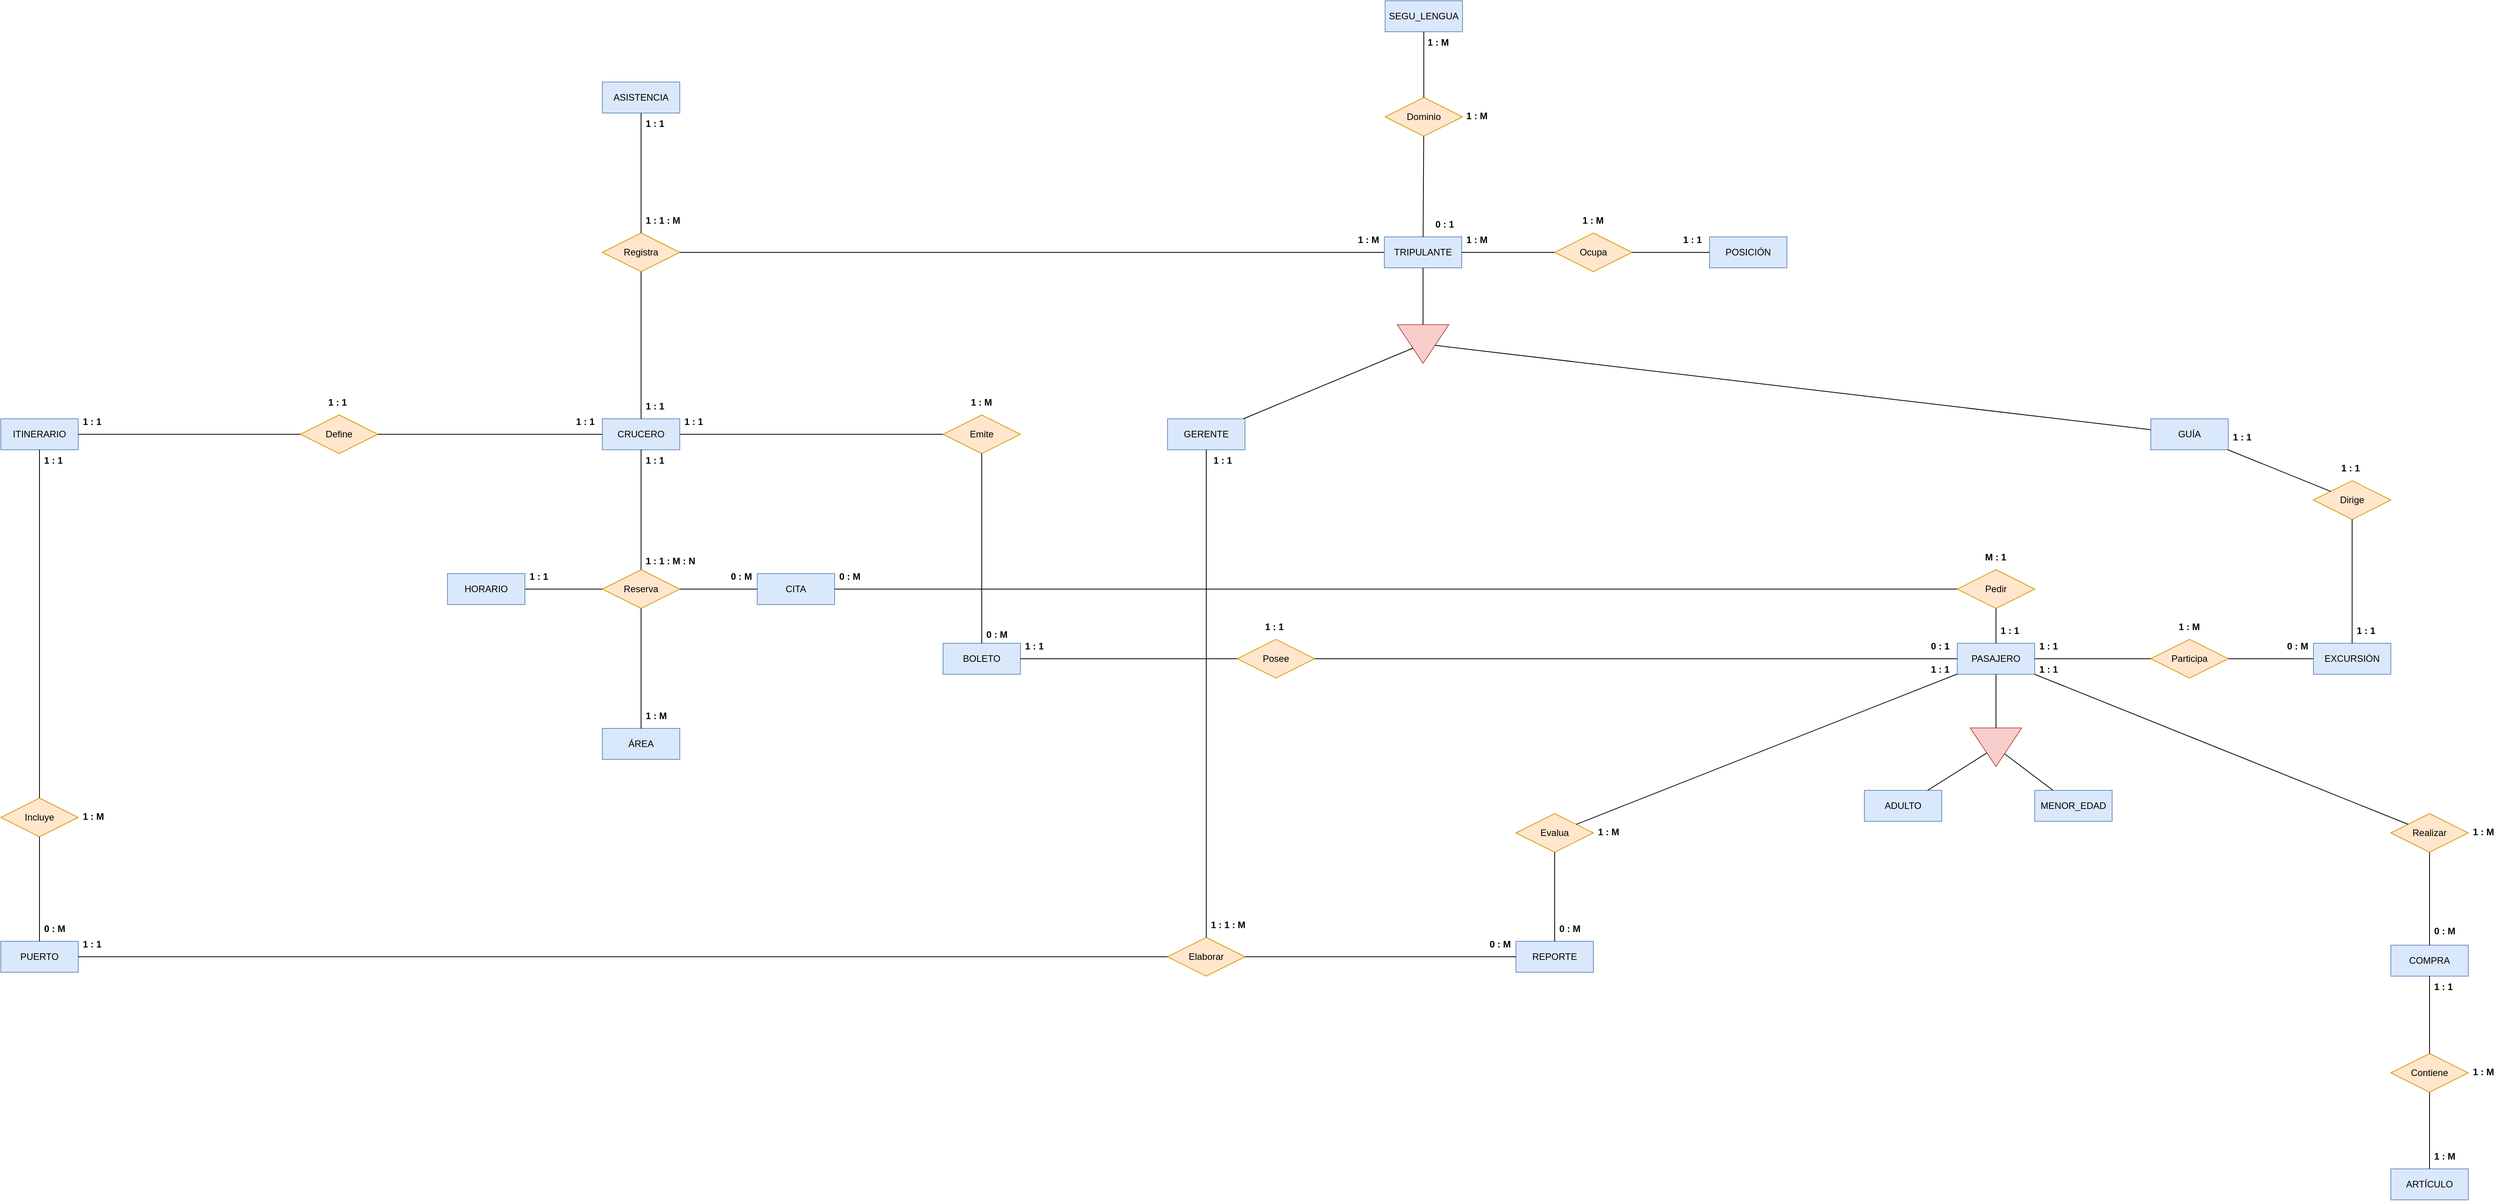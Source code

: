 <mxfile version="24.2.8" type="github">
  <diagram name="Página-1" id="Mf1vdCVvzEqVVEpjBD80">
    <mxGraphModel dx="1719" dy="1734" grid="1" gridSize="10" guides="1" tooltips="1" connect="1" arrows="1" fold="1" page="1" pageScale="1" pageWidth="827" pageHeight="1169" background="none" math="0" shadow="0">
      <root>
        <mxCell id="0" />
        <mxCell id="1" parent="0" />
        <mxCell id="Goxi84qDYm24SVxgxPYc-1" value="CRUCERO" style="whiteSpace=wrap;html=1;align=center;fillColor=#dae8fc;strokeColor=#6c8ebf;" vertex="1" parent="1">
          <mxGeometry x="-50" y="160" width="100" height="40" as="geometry" />
        </mxCell>
        <mxCell id="Goxi84qDYm24SVxgxPYc-2" value="Registra" style="shape=rhombus;perimeter=rhombusPerimeter;whiteSpace=wrap;html=1;align=center;fillColor=#ffe6cc;strokeColor=#d79b00;" vertex="1" parent="1">
          <mxGeometry x="-50" y="-80" width="100" height="50" as="geometry" />
        </mxCell>
        <mxCell id="Goxi84qDYm24SVxgxPYc-3" value="TRIPULANTE" style="whiteSpace=wrap;html=1;align=center;fillColor=#dae8fc;strokeColor=#6c8ebf;" vertex="1" parent="1">
          <mxGeometry x="960" y="-75" width="100" height="40" as="geometry" />
        </mxCell>
        <mxCell id="Goxi84qDYm24SVxgxPYc-4" value="" style="endArrow=none;html=1;rounded=0;" edge="1" parent="1" source="Goxi84qDYm24SVxgxPYc-1" target="Goxi84qDYm24SVxgxPYc-2">
          <mxGeometry relative="1" as="geometry">
            <mxPoint x="330" y="260" as="sourcePoint" />
            <mxPoint x="490" y="260" as="targetPoint" />
          </mxGeometry>
        </mxCell>
        <mxCell id="Goxi84qDYm24SVxgxPYc-5" value="" style="endArrow=none;html=1;rounded=0;" edge="1" parent="1" source="Goxi84qDYm24SVxgxPYc-2" target="Goxi84qDYm24SVxgxPYc-3">
          <mxGeometry relative="1" as="geometry">
            <mxPoint x="-30" y="65" as="sourcePoint" />
            <mxPoint x="130" y="65" as="targetPoint" />
          </mxGeometry>
        </mxCell>
        <mxCell id="Goxi84qDYm24SVxgxPYc-6" value="1 : 1 : M" style="text;strokeColor=none;fillColor=none;spacingLeft=4;spacingRight=4;overflow=hidden;rotatable=0;points=[[0,0.5],[1,0.5]];portConstraint=eastwest;fontSize=12;whiteSpace=wrap;html=1;fontStyle=1" vertex="1" parent="1">
          <mxGeometry y="-110" width="60" height="30" as="geometry" />
        </mxCell>
        <mxCell id="Goxi84qDYm24SVxgxPYc-7" value="ASISTENCIA" style="whiteSpace=wrap;html=1;align=center;fillColor=#dae8fc;strokeColor=#6c8ebf;" vertex="1" parent="1">
          <mxGeometry x="-50" y="-275" width="100" height="40" as="geometry" />
        </mxCell>
        <mxCell id="Goxi84qDYm24SVxgxPYc-8" value="1 : 1" style="text;strokeColor=none;fillColor=none;spacingLeft=4;spacingRight=4;overflow=hidden;rotatable=0;points=[[0,0.5],[1,0.5]];portConstraint=eastwest;fontSize=12;whiteSpace=wrap;html=1;fontStyle=1" vertex="1" parent="1">
          <mxGeometry y="130" width="40" height="30" as="geometry" />
        </mxCell>
        <mxCell id="Goxi84qDYm24SVxgxPYc-10" value="" style="endArrow=none;html=1;rounded=0;" edge="1" parent="1" source="Goxi84qDYm24SVxgxPYc-2" target="Goxi84qDYm24SVxgxPYc-7">
          <mxGeometry relative="1" as="geometry">
            <mxPoint x="-100" y="55" as="sourcePoint" />
            <mxPoint x="60" y="55" as="targetPoint" />
          </mxGeometry>
        </mxCell>
        <mxCell id="Goxi84qDYm24SVxgxPYc-12" value="1 : M" style="text;strokeColor=none;fillColor=none;spacingLeft=4;spacingRight=4;overflow=hidden;rotatable=0;points=[[0,0.5],[1,0.5]];portConstraint=eastwest;fontSize=12;whiteSpace=wrap;html=1;fontStyle=1" vertex="1" parent="1">
          <mxGeometry x="920" y="-85" width="40" height="30" as="geometry" />
        </mxCell>
        <mxCell id="Goxi84qDYm24SVxgxPYc-13" value="1 : 1" style="text;strokeColor=none;fillColor=none;spacingLeft=4;spacingRight=4;overflow=hidden;rotatable=0;points=[[0,0.5],[1,0.5]];portConstraint=eastwest;fontSize=12;whiteSpace=wrap;html=1;fontStyle=1" vertex="1" parent="1">
          <mxGeometry y="-235" width="40" height="30" as="geometry" />
        </mxCell>
        <mxCell id="Goxi84qDYm24SVxgxPYc-15" value="Dominio" style="shape=rhombus;perimeter=rhombusPerimeter;whiteSpace=wrap;html=1;align=center;fillColor=#ffe6cc;strokeColor=#d79b00;" vertex="1" parent="1">
          <mxGeometry x="961" y="-255" width="100" height="50" as="geometry" />
        </mxCell>
        <mxCell id="Goxi84qDYm24SVxgxPYc-16" value="SEGU_LENGUA" style="whiteSpace=wrap;html=1;align=center;fillColor=#dae8fc;strokeColor=#6c8ebf;" vertex="1" parent="1">
          <mxGeometry x="961" y="-380" width="100" height="40" as="geometry" />
        </mxCell>
        <mxCell id="Goxi84qDYm24SVxgxPYc-17" value="" style="endArrow=none;html=1;rounded=0;" edge="1" parent="1" source="Goxi84qDYm24SVxgxPYc-3" target="Goxi84qDYm24SVxgxPYc-15">
          <mxGeometry relative="1" as="geometry">
            <mxPoint x="610" y="-305" as="sourcePoint" />
            <mxPoint x="830" y="-225" as="targetPoint" />
          </mxGeometry>
        </mxCell>
        <mxCell id="Goxi84qDYm24SVxgxPYc-18" value="" style="endArrow=none;html=1;rounded=0;" edge="1" parent="1" source="Goxi84qDYm24SVxgxPYc-15" target="Goxi84qDYm24SVxgxPYc-16">
          <mxGeometry relative="1" as="geometry">
            <mxPoint x="971" y="-220" as="sourcePoint" />
            <mxPoint x="1131" y="-220" as="targetPoint" />
          </mxGeometry>
        </mxCell>
        <mxCell id="Goxi84qDYm24SVxgxPYc-19" value="1 : M" style="text;strokeColor=none;fillColor=none;spacingLeft=4;spacingRight=4;overflow=hidden;rotatable=0;points=[[0,0.5],[1,0.5]];portConstraint=eastwest;fontSize=12;whiteSpace=wrap;html=1;fontStyle=1" vertex="1" parent="1">
          <mxGeometry x="1060" y="-245" width="40" height="30" as="geometry" />
        </mxCell>
        <mxCell id="Goxi84qDYm24SVxgxPYc-20" value="0 : 1" style="text;strokeColor=none;fillColor=none;spacingLeft=4;spacingRight=4;overflow=hidden;rotatable=0;points=[[0,0.5],[1,0.5]];portConstraint=eastwest;fontSize=12;whiteSpace=wrap;html=1;fontStyle=1" vertex="1" parent="1">
          <mxGeometry x="1020" y="-105" width="40" height="30" as="geometry" />
        </mxCell>
        <mxCell id="Goxi84qDYm24SVxgxPYc-21" value="1 : M" style="text;strokeColor=none;fillColor=none;spacingLeft=4;spacingRight=4;overflow=hidden;rotatable=0;points=[[0,0.5],[1,0.5]];portConstraint=eastwest;fontSize=12;whiteSpace=wrap;html=1;fontStyle=1" vertex="1" parent="1">
          <mxGeometry x="1010" y="-340" width="40" height="30" as="geometry" />
        </mxCell>
        <mxCell id="Goxi84qDYm24SVxgxPYc-22" value="Ocupa" style="shape=rhombus;perimeter=rhombusPerimeter;whiteSpace=wrap;html=1;align=center;fillColor=#ffe6cc;strokeColor=#d79b00;" vertex="1" parent="1">
          <mxGeometry x="1180" y="-80" width="100" height="50" as="geometry" />
        </mxCell>
        <mxCell id="Goxi84qDYm24SVxgxPYc-23" value="POSICIÓN" style="whiteSpace=wrap;html=1;align=center;fillColor=#dae8fc;strokeColor=#6c8ebf;" vertex="1" parent="1">
          <mxGeometry x="1380" y="-75" width="100" height="40" as="geometry" />
        </mxCell>
        <mxCell id="Goxi84qDYm24SVxgxPYc-24" value="" style="endArrow=none;html=1;rounded=0;" edge="1" parent="1" source="Goxi84qDYm24SVxgxPYc-23" target="Goxi84qDYm24SVxgxPYc-22">
          <mxGeometry relative="1" as="geometry">
            <mxPoint x="1030" y="-295" as="sourcePoint" />
            <mxPoint x="1190" y="-295" as="targetPoint" />
          </mxGeometry>
        </mxCell>
        <mxCell id="Goxi84qDYm24SVxgxPYc-25" value="" style="endArrow=none;html=1;rounded=0;" edge="1" parent="1" source="Goxi84qDYm24SVxgxPYc-22" target="Goxi84qDYm24SVxgxPYc-3">
          <mxGeometry relative="1" as="geometry">
            <mxPoint x="1090" y="-125" as="sourcePoint" />
            <mxPoint x="1250" y="-125" as="targetPoint" />
          </mxGeometry>
        </mxCell>
        <mxCell id="Goxi84qDYm24SVxgxPYc-26" value="1 : M" style="text;strokeColor=none;fillColor=none;spacingLeft=4;spacingRight=4;overflow=hidden;rotatable=0;points=[[0,0.5],[1,0.5]];portConstraint=eastwest;fontSize=12;whiteSpace=wrap;html=1;fontStyle=1" vertex="1" parent="1">
          <mxGeometry x="1210" y="-110" width="40" height="30" as="geometry" />
        </mxCell>
        <mxCell id="Goxi84qDYm24SVxgxPYc-27" value="1 : M" style="text;strokeColor=none;fillColor=none;spacingLeft=4;spacingRight=4;overflow=hidden;rotatable=0;points=[[0,0.5],[1,0.5]];portConstraint=eastwest;fontSize=12;whiteSpace=wrap;html=1;fontStyle=1" vertex="1" parent="1">
          <mxGeometry x="1060" y="-85" width="40" height="30" as="geometry" />
        </mxCell>
        <mxCell id="Goxi84qDYm24SVxgxPYc-28" value="1 : 1" style="text;strokeColor=none;fillColor=none;spacingLeft=4;spacingRight=4;overflow=hidden;rotatable=0;points=[[0,0.5],[1,0.5]];portConstraint=eastwest;fontSize=12;whiteSpace=wrap;html=1;fontStyle=1" vertex="1" parent="1">
          <mxGeometry x="1340" y="-85" width="40" height="30" as="geometry" />
        </mxCell>
        <mxCell id="Goxi84qDYm24SVxgxPYc-30" value="Reserva" style="shape=rhombus;perimeter=rhombusPerimeter;whiteSpace=wrap;html=1;align=center;fillColor=#ffe6cc;strokeColor=#d79b00;" vertex="1" parent="1">
          <mxGeometry x="-50" y="355" width="100" height="50" as="geometry" />
        </mxCell>
        <mxCell id="Goxi84qDYm24SVxgxPYc-31" value="ÁREA" style="whiteSpace=wrap;html=1;align=center;fillColor=#dae8fc;strokeColor=#6c8ebf;" vertex="1" parent="1">
          <mxGeometry x="-50" y="560" width="100" height="40" as="geometry" />
        </mxCell>
        <mxCell id="Goxi84qDYm24SVxgxPYc-32" value="HORARIO" style="whiteSpace=wrap;html=1;align=center;fillColor=#dae8fc;strokeColor=#6c8ebf;" vertex="1" parent="1">
          <mxGeometry x="-250" y="360" width="100" height="40" as="geometry" />
        </mxCell>
        <mxCell id="Goxi84qDYm24SVxgxPYc-33" value="" style="endArrow=none;html=1;rounded=0;" edge="1" parent="1" source="Goxi84qDYm24SVxgxPYc-31" target="Goxi84qDYm24SVxgxPYc-30">
          <mxGeometry relative="1" as="geometry">
            <mxPoint x="-270" y="270" as="sourcePoint" />
            <mxPoint x="-110" y="270" as="targetPoint" />
          </mxGeometry>
        </mxCell>
        <mxCell id="Goxi84qDYm24SVxgxPYc-34" value="" style="endArrow=none;html=1;rounded=0;" edge="1" parent="1" source="Goxi84qDYm24SVxgxPYc-30" target="Goxi84qDYm24SVxgxPYc-1">
          <mxGeometry relative="1" as="geometry">
            <mxPoint x="-190" y="240" as="sourcePoint" />
            <mxPoint x="-30" y="240" as="targetPoint" />
          </mxGeometry>
        </mxCell>
        <mxCell id="Goxi84qDYm24SVxgxPYc-35" value="1 : 1" style="text;strokeColor=none;fillColor=none;spacingLeft=4;spacingRight=4;overflow=hidden;rotatable=0;points=[[0,0.5],[1,0.5]];portConstraint=eastwest;fontSize=12;whiteSpace=wrap;html=1;fontStyle=1" vertex="1" parent="1">
          <mxGeometry y="200" width="40" height="30" as="geometry" />
        </mxCell>
        <mxCell id="Goxi84qDYm24SVxgxPYc-36" value="1 : M" style="text;strokeColor=none;fillColor=none;spacingLeft=4;spacingRight=4;overflow=hidden;rotatable=0;points=[[0,0.5],[1,0.5]];portConstraint=eastwest;fontSize=12;whiteSpace=wrap;html=1;fontStyle=1" vertex="1" parent="1">
          <mxGeometry y="530" width="40" height="30" as="geometry" />
        </mxCell>
        <mxCell id="Goxi84qDYm24SVxgxPYc-37" value="CITA" style="whiteSpace=wrap;html=1;align=center;fillColor=#dae8fc;strokeColor=#6c8ebf;" vertex="1" parent="1">
          <mxGeometry x="150" y="360" width="100" height="40" as="geometry" />
        </mxCell>
        <mxCell id="Goxi84qDYm24SVxgxPYc-38" value="" style="endArrow=none;html=1;rounded=0;" edge="1" parent="1" source="Goxi84qDYm24SVxgxPYc-30" target="Goxi84qDYm24SVxgxPYc-37">
          <mxGeometry relative="1" as="geometry">
            <mxPoint x="280" y="455" as="sourcePoint" />
            <mxPoint x="440" y="455" as="targetPoint" />
          </mxGeometry>
        </mxCell>
        <mxCell id="Goxi84qDYm24SVxgxPYc-39" value="0 : M" style="text;strokeColor=none;fillColor=none;spacingLeft=4;spacingRight=4;overflow=hidden;rotatable=0;points=[[0,0.5],[1,0.5]];portConstraint=eastwest;fontSize=12;whiteSpace=wrap;html=1;fontStyle=1" vertex="1" parent="1">
          <mxGeometry x="110" y="350" width="40" height="30" as="geometry" />
        </mxCell>
        <mxCell id="Goxi84qDYm24SVxgxPYc-40" value="" style="endArrow=none;html=1;rounded=0;" edge="1" parent="1" source="Goxi84qDYm24SVxgxPYc-30" target="Goxi84qDYm24SVxgxPYc-32">
          <mxGeometry relative="1" as="geometry">
            <mxPoint x="70" y="445" as="sourcePoint" />
            <mxPoint x="230" y="445" as="targetPoint" />
          </mxGeometry>
        </mxCell>
        <mxCell id="Goxi84qDYm24SVxgxPYc-41" value="1 : 1" style="text;strokeColor=none;fillColor=none;spacingLeft=4;spacingRight=4;overflow=hidden;rotatable=0;points=[[0,0.5],[1,0.5]];portConstraint=eastwest;fontSize=12;whiteSpace=wrap;html=1;fontStyle=1" vertex="1" parent="1">
          <mxGeometry x="-150" y="350" width="40" height="30" as="geometry" />
        </mxCell>
        <mxCell id="Goxi84qDYm24SVxgxPYc-42" value="1 : 1 : M : N" style="text;strokeColor=none;fillColor=none;spacingLeft=4;spacingRight=4;overflow=hidden;rotatable=0;points=[[0,0.5],[1,0.5]];portConstraint=eastwest;fontSize=12;whiteSpace=wrap;html=1;fontStyle=1" vertex="1" parent="1">
          <mxGeometry y="330" width="80" height="30" as="geometry" />
        </mxCell>
        <mxCell id="Goxi84qDYm24SVxgxPYc-43" value="Define" style="shape=rhombus;perimeter=rhombusPerimeter;whiteSpace=wrap;html=1;align=center;fillColor=#ffe6cc;strokeColor=#d79b00;" vertex="1" parent="1">
          <mxGeometry x="-440" y="155" width="100" height="50" as="geometry" />
        </mxCell>
        <mxCell id="Goxi84qDYm24SVxgxPYc-44" value="ITINERARIO" style="whiteSpace=wrap;html=1;align=center;fillColor=#dae8fc;strokeColor=#6c8ebf;" vertex="1" parent="1">
          <mxGeometry x="-827" y="160" width="100" height="40" as="geometry" />
        </mxCell>
        <mxCell id="Goxi84qDYm24SVxgxPYc-45" value="" style="endArrow=none;html=1;rounded=0;" edge="1" parent="1" source="Goxi84qDYm24SVxgxPYc-44" target="Goxi84qDYm24SVxgxPYc-43">
          <mxGeometry relative="1" as="geometry">
            <mxPoint x="-230" y="270" as="sourcePoint" />
            <mxPoint x="-70" y="270" as="targetPoint" />
          </mxGeometry>
        </mxCell>
        <mxCell id="Goxi84qDYm24SVxgxPYc-46" value="" style="endArrow=none;html=1;rounded=0;" edge="1" parent="1" source="Goxi84qDYm24SVxgxPYc-43" target="Goxi84qDYm24SVxgxPYc-1">
          <mxGeometry relative="1" as="geometry">
            <mxPoint x="-20" y="260" as="sourcePoint" />
            <mxPoint x="140" y="260" as="targetPoint" />
          </mxGeometry>
        </mxCell>
        <mxCell id="Goxi84qDYm24SVxgxPYc-50" value="Incluye" style="shape=rhombus;perimeter=rhombusPerimeter;whiteSpace=wrap;html=1;align=center;fillColor=#ffe6cc;strokeColor=#d79b00;" vertex="1" parent="1">
          <mxGeometry x="-827" y="650" width="100" height="50" as="geometry" />
        </mxCell>
        <mxCell id="Goxi84qDYm24SVxgxPYc-51" value="PUERTO" style="whiteSpace=wrap;html=1;align=center;fillColor=#dae8fc;strokeColor=#6c8ebf;" vertex="1" parent="1">
          <mxGeometry x="-827" y="835" width="100" height="40" as="geometry" />
        </mxCell>
        <mxCell id="Goxi84qDYm24SVxgxPYc-52" value="" style="endArrow=none;html=1;rounded=0;" edge="1" parent="1" source="Goxi84qDYm24SVxgxPYc-51" target="Goxi84qDYm24SVxgxPYc-50">
          <mxGeometry relative="1" as="geometry">
            <mxPoint x="-1147" y="605" as="sourcePoint" />
            <mxPoint x="-987" y="605" as="targetPoint" />
          </mxGeometry>
        </mxCell>
        <mxCell id="Goxi84qDYm24SVxgxPYc-53" value="" style="endArrow=none;html=1;rounded=0;" edge="1" parent="1" source="Goxi84qDYm24SVxgxPYc-50" target="Goxi84qDYm24SVxgxPYc-44">
          <mxGeometry relative="1" as="geometry">
            <mxPoint x="-977" y="280" as="sourcePoint" />
            <mxPoint x="-817" y="280" as="targetPoint" />
          </mxGeometry>
        </mxCell>
        <mxCell id="Goxi84qDYm24SVxgxPYc-54" value="1 : M" style="text;strokeColor=none;fillColor=none;spacingLeft=4;spacingRight=4;overflow=hidden;rotatable=0;points=[[0,0.5],[1,0.5]];portConstraint=eastwest;fontSize=12;whiteSpace=wrap;html=1;fontStyle=1" vertex="1" parent="1">
          <mxGeometry x="-727" y="660" width="40" height="30" as="geometry" />
        </mxCell>
        <mxCell id="Goxi84qDYm24SVxgxPYc-55" value="1 : 1" style="text;strokeColor=none;fillColor=none;spacingLeft=4;spacingRight=4;overflow=hidden;rotatable=0;points=[[0,0.5],[1,0.5]];portConstraint=eastwest;fontSize=12;whiteSpace=wrap;html=1;fontStyle=1" vertex="1" parent="1">
          <mxGeometry x="-777" y="200" width="40" height="30" as="geometry" />
        </mxCell>
        <mxCell id="Goxi84qDYm24SVxgxPYc-56" value="0 : M" style="text;strokeColor=none;fillColor=none;spacingLeft=4;spacingRight=4;overflow=hidden;rotatable=0;points=[[0,0.5],[1,0.5]];portConstraint=eastwest;fontSize=12;whiteSpace=wrap;html=1;fontStyle=1" vertex="1" parent="1">
          <mxGeometry x="-777" y="805" width="40" height="30" as="geometry" />
        </mxCell>
        <mxCell id="Goxi84qDYm24SVxgxPYc-57" value="1 : 1" style="text;strokeColor=none;fillColor=none;spacingLeft=4;spacingRight=4;overflow=hidden;rotatable=0;points=[[0,0.5],[1,0.5]];portConstraint=eastwest;fontSize=12;whiteSpace=wrap;html=1;fontStyle=1" vertex="1" parent="1">
          <mxGeometry x="-410" y="125" width="40" height="30" as="geometry" />
        </mxCell>
        <mxCell id="Goxi84qDYm24SVxgxPYc-58" value="1 : 1" style="text;strokeColor=none;fillColor=none;spacingLeft=4;spacingRight=4;overflow=hidden;rotatable=0;points=[[0,0.5],[1,0.5]];portConstraint=eastwest;fontSize=12;whiteSpace=wrap;html=1;fontStyle=1" vertex="1" parent="1">
          <mxGeometry x="-90" y="150" width="40" height="30" as="geometry" />
        </mxCell>
        <mxCell id="Goxi84qDYm24SVxgxPYc-59" value="1 : 1" style="text;strokeColor=none;fillColor=none;spacingLeft=4;spacingRight=4;overflow=hidden;rotatable=0;points=[[0,0.5],[1,0.5]];portConstraint=eastwest;fontSize=12;whiteSpace=wrap;html=1;fontStyle=1" vertex="1" parent="1">
          <mxGeometry x="-727" y="150" width="40" height="30" as="geometry" />
        </mxCell>
        <mxCell id="Goxi84qDYm24SVxgxPYc-61" value="REPORTE" style="whiteSpace=wrap;html=1;align=center;fillColor=#dae8fc;strokeColor=#6c8ebf;" vertex="1" parent="1">
          <mxGeometry x="1130" y="835" width="100" height="40" as="geometry" />
        </mxCell>
        <mxCell id="Goxi84qDYm24SVxgxPYc-65" value="0 : M" style="text;strokeColor=none;fillColor=none;spacingLeft=4;spacingRight=4;overflow=hidden;rotatable=0;points=[[0,0.5],[1,0.5]];portConstraint=eastwest;fontSize=12;whiteSpace=wrap;html=1;fontStyle=1" vertex="1" parent="1">
          <mxGeometry x="1090" y="825" width="40" height="30" as="geometry" />
        </mxCell>
        <mxCell id="Goxi84qDYm24SVxgxPYc-66" value="1 : 1" style="text;strokeColor=none;fillColor=none;spacingLeft=4;spacingRight=4;overflow=hidden;rotatable=0;points=[[0,0.5],[1,0.5]];portConstraint=eastwest;fontSize=12;whiteSpace=wrap;html=1;fontStyle=1" vertex="1" parent="1">
          <mxGeometry x="-727" y="825" width="40" height="30" as="geometry" />
        </mxCell>
        <mxCell id="Goxi84qDYm24SVxgxPYc-68" value="Evalua" style="shape=rhombus;perimeter=rhombusPerimeter;whiteSpace=wrap;html=1;align=center;fillColor=#ffe6cc;strokeColor=#d79b00;" vertex="1" parent="1">
          <mxGeometry x="1130" y="670" width="100" height="50" as="geometry" />
        </mxCell>
        <mxCell id="Goxi84qDYm24SVxgxPYc-69" value="ADULTO" style="whiteSpace=wrap;html=1;align=center;fillColor=#dae8fc;strokeColor=#6c8ebf;" vertex="1" parent="1">
          <mxGeometry x="1580" y="640" width="100" height="40" as="geometry" />
        </mxCell>
        <mxCell id="Goxi84qDYm24SVxgxPYc-70" value="" style="endArrow=none;html=1;rounded=0;" edge="1" parent="1" source="Goxi84qDYm24SVxgxPYc-61" target="Goxi84qDYm24SVxgxPYc-68">
          <mxGeometry relative="1" as="geometry">
            <mxPoint x="1280" y="1035" as="sourcePoint" />
            <mxPoint x="1440" y="1035" as="targetPoint" />
          </mxGeometry>
        </mxCell>
        <mxCell id="Goxi84qDYm24SVxgxPYc-71" value="1 : M" style="text;strokeColor=none;fillColor=none;spacingLeft=4;spacingRight=4;overflow=hidden;rotatable=0;points=[[0,0.5],[1,0.5]];portConstraint=eastwest;fontSize=12;whiteSpace=wrap;html=1;fontStyle=1" vertex="1" parent="1">
          <mxGeometry x="1230" y="680" width="40" height="30" as="geometry" />
        </mxCell>
        <mxCell id="Goxi84qDYm24SVxgxPYc-72" value="0 : M" style="text;strokeColor=none;fillColor=none;spacingLeft=4;spacingRight=4;overflow=hidden;rotatable=0;points=[[0,0.5],[1,0.5]];portConstraint=eastwest;fontSize=12;whiteSpace=wrap;html=1;fontStyle=1" vertex="1" parent="1">
          <mxGeometry x="1180" y="805" width="40" height="35" as="geometry" />
        </mxCell>
        <mxCell id="Goxi84qDYm24SVxgxPYc-73" value="1 : 1" style="text;strokeColor=none;fillColor=none;spacingLeft=4;spacingRight=4;overflow=hidden;rotatable=0;points=[[0,0.5],[1,0.5]];portConstraint=eastwest;fontSize=12;whiteSpace=wrap;html=1;fontStyle=1" vertex="1" parent="1">
          <mxGeometry x="1660" y="470" width="40" height="30" as="geometry" />
        </mxCell>
        <mxCell id="Goxi84qDYm24SVxgxPYc-75" value="Elaborar" style="shape=rhombus;perimeter=rhombusPerimeter;whiteSpace=wrap;html=1;align=center;fillColor=#ffe6cc;strokeColor=#d79b00;" vertex="1" parent="1">
          <mxGeometry x="680" y="830" width="100" height="50" as="geometry" />
        </mxCell>
        <mxCell id="Goxi84qDYm24SVxgxPYc-78" value="" style="endArrow=none;html=1;rounded=0;" edge="1" parent="1" source="Goxi84qDYm24SVxgxPYc-75" target="Goxi84qDYm24SVxgxPYc-61">
          <mxGeometry relative="1" as="geometry">
            <mxPoint x="990" y="600" as="sourcePoint" />
            <mxPoint x="1150" y="600" as="targetPoint" />
          </mxGeometry>
        </mxCell>
        <mxCell id="Goxi84qDYm24SVxgxPYc-79" value="" style="triangle;whiteSpace=wrap;html=1;rotation=90;fillColor=#f8cecc;strokeColor=#b85450;" vertex="1" parent="1">
          <mxGeometry x="985" y="30.0" width="50" height="66.67" as="geometry" />
        </mxCell>
        <mxCell id="Goxi84qDYm24SVxgxPYc-81" value="GERENTE" style="whiteSpace=wrap;html=1;align=center;fillColor=#dae8fc;strokeColor=#6c8ebf;" vertex="1" parent="1">
          <mxGeometry x="680" y="160" width="100" height="40" as="geometry" />
        </mxCell>
        <mxCell id="Goxi84qDYm24SVxgxPYc-82" value="" style="endArrow=none;html=1;rounded=0;" edge="1" parent="1" source="Goxi84qDYm24SVxgxPYc-3" target="Goxi84qDYm24SVxgxPYc-79">
          <mxGeometry relative="1" as="geometry">
            <mxPoint x="1090" y="400" as="sourcePoint" />
            <mxPoint x="1250" y="400" as="targetPoint" />
          </mxGeometry>
        </mxCell>
        <mxCell id="Goxi84qDYm24SVxgxPYc-83" value="" style="endArrow=none;html=1;rounded=0;" edge="1" parent="1" source="Goxi84qDYm24SVxgxPYc-79" target="Goxi84qDYm24SVxgxPYc-81">
          <mxGeometry relative="1" as="geometry">
            <mxPoint x="1050" y="360" as="sourcePoint" />
            <mxPoint x="1210" y="360" as="targetPoint" />
          </mxGeometry>
        </mxCell>
        <mxCell id="Goxi84qDYm24SVxgxPYc-84" value="" style="endArrow=none;html=1;rounded=0;" edge="1" parent="1" source="Goxi84qDYm24SVxgxPYc-81" target="Goxi84qDYm24SVxgxPYc-75">
          <mxGeometry relative="1" as="geometry">
            <mxPoint x="810" y="650" as="sourcePoint" />
            <mxPoint x="970" y="650" as="targetPoint" />
          </mxGeometry>
        </mxCell>
        <mxCell id="Goxi84qDYm24SVxgxPYc-85" value="1 : 1 : M" style="text;strokeColor=none;fillColor=none;spacingLeft=4;spacingRight=4;overflow=hidden;rotatable=0;points=[[0,0.5],[1,0.5]];portConstraint=eastwest;fontSize=12;whiteSpace=wrap;html=1;fontStyle=1" vertex="1" parent="1">
          <mxGeometry x="730" y="800" width="60" height="30" as="geometry" />
        </mxCell>
        <mxCell id="Goxi84qDYm24SVxgxPYc-86" value="&amp;nbsp;1 : 1" style="text;strokeColor=none;fillColor=none;spacingLeft=4;spacingRight=4;overflow=hidden;rotatable=0;points=[[0,0.5],[1,0.5]];portConstraint=eastwest;fontSize=12;whiteSpace=wrap;html=1;fontStyle=1" vertex="1" parent="1">
          <mxGeometry x="730" y="200" width="40" height="30" as="geometry" />
        </mxCell>
        <mxCell id="Goxi84qDYm24SVxgxPYc-87" value="" style="endArrow=none;html=1;rounded=0;" edge="1" parent="1" source="Goxi84qDYm24SVxgxPYc-51" target="Goxi84qDYm24SVxgxPYc-75">
          <mxGeometry relative="1" as="geometry">
            <mxPoint x="-450" y="860" as="sourcePoint" />
            <mxPoint x="-290" y="860" as="targetPoint" />
          </mxGeometry>
        </mxCell>
        <mxCell id="Goxi84qDYm24SVxgxPYc-88" value="Emite" style="shape=rhombus;perimeter=rhombusPerimeter;whiteSpace=wrap;html=1;align=center;fillColor=#ffe6cc;strokeColor=#d79b00;" vertex="1" parent="1">
          <mxGeometry x="390" y="155" width="100" height="50" as="geometry" />
        </mxCell>
        <mxCell id="Goxi84qDYm24SVxgxPYc-89" value="BOLETO" style="whiteSpace=wrap;html=1;align=center;fillColor=#dae8fc;strokeColor=#6c8ebf;" vertex="1" parent="1">
          <mxGeometry x="390" y="449.99" width="100" height="40" as="geometry" />
        </mxCell>
        <mxCell id="Goxi84qDYm24SVxgxPYc-90" value="" style="endArrow=none;html=1;rounded=0;" edge="1" parent="1" source="Goxi84qDYm24SVxgxPYc-1" target="Goxi84qDYm24SVxgxPYc-88">
          <mxGeometry relative="1" as="geometry">
            <mxPoint x="140" y="290" as="sourcePoint" />
            <mxPoint x="300" y="290" as="targetPoint" />
          </mxGeometry>
        </mxCell>
        <mxCell id="Goxi84qDYm24SVxgxPYc-91" value="" style="endArrow=none;html=1;rounded=0;" edge="1" parent="1" source="Goxi84qDYm24SVxgxPYc-88" target="Goxi84qDYm24SVxgxPYc-89">
          <mxGeometry relative="1" as="geometry">
            <mxPoint x="300" y="460" as="sourcePoint" />
            <mxPoint x="460" y="460" as="targetPoint" />
          </mxGeometry>
        </mxCell>
        <mxCell id="Goxi84qDYm24SVxgxPYc-93" value="1 : M" style="text;strokeColor=none;fillColor=none;spacingLeft=4;spacingRight=4;overflow=hidden;rotatable=0;points=[[0,0.5],[1,0.5]];portConstraint=eastwest;fontSize=12;whiteSpace=wrap;html=1;fontStyle=1" vertex="1" parent="1">
          <mxGeometry x="420" y="125" width="40" height="30" as="geometry" />
        </mxCell>
        <mxCell id="Goxi84qDYm24SVxgxPYc-94" value="1 : 1" style="text;strokeColor=none;fillColor=none;spacingLeft=4;spacingRight=4;overflow=hidden;rotatable=0;points=[[0,0.5],[1,0.5]];portConstraint=eastwest;fontSize=12;whiteSpace=wrap;html=1;fontStyle=1" vertex="1" parent="1">
          <mxGeometry x="50" y="150" width="40" height="30" as="geometry" />
        </mxCell>
        <mxCell id="Goxi84qDYm24SVxgxPYc-95" value="0 : M" style="text;strokeColor=none;fillColor=none;spacingLeft=4;spacingRight=4;overflow=hidden;rotatable=0;points=[[0,0.5],[1,0.5]];portConstraint=eastwest;fontSize=12;whiteSpace=wrap;html=1;fontStyle=1" vertex="1" parent="1">
          <mxGeometry x="440" y="424.99" width="40" height="30" as="geometry" />
        </mxCell>
        <mxCell id="Goxi84qDYm24SVxgxPYc-96" value="PASAJERO" style="whiteSpace=wrap;html=1;align=center;fillColor=#dae8fc;strokeColor=#6c8ebf;" vertex="1" parent="1">
          <mxGeometry x="1700" y="449.99" width="100" height="40" as="geometry" />
        </mxCell>
        <mxCell id="Goxi84qDYm24SVxgxPYc-97" value="MENOR_EDAD" style="whiteSpace=wrap;html=1;align=center;fillColor=#dae8fc;strokeColor=#6c8ebf;" vertex="1" parent="1">
          <mxGeometry x="1800" y="640" width="100" height="40" as="geometry" />
        </mxCell>
        <mxCell id="Goxi84qDYm24SVxgxPYc-98" value="" style="triangle;whiteSpace=wrap;html=1;rotation=90;fillColor=#f8cecc;strokeColor=#b85450;" vertex="1" parent="1">
          <mxGeometry x="1725" y="551.0" width="50" height="66.67" as="geometry" />
        </mxCell>
        <mxCell id="Goxi84qDYm24SVxgxPYc-99" value="" style="endArrow=none;html=1;rounded=0;" edge="1" parent="1" source="Goxi84qDYm24SVxgxPYc-69" target="Goxi84qDYm24SVxgxPYc-98">
          <mxGeometry relative="1" as="geometry">
            <mxPoint x="1600" y="623.35" as="sourcePoint" />
            <mxPoint x="1760" y="623.35" as="targetPoint" />
          </mxGeometry>
        </mxCell>
        <mxCell id="Goxi84qDYm24SVxgxPYc-100" value="" style="endArrow=none;html=1;rounded=0;" edge="1" parent="1" source="Goxi84qDYm24SVxgxPYc-98" target="Goxi84qDYm24SVxgxPYc-97">
          <mxGeometry relative="1" as="geometry">
            <mxPoint x="1910" y="643.35" as="sourcePoint" />
            <mxPoint x="2070" y="643.35" as="targetPoint" />
          </mxGeometry>
        </mxCell>
        <mxCell id="Goxi84qDYm24SVxgxPYc-101" value="" style="endArrow=none;html=1;rounded=0;" edge="1" parent="1" source="Goxi84qDYm24SVxgxPYc-96" target="Goxi84qDYm24SVxgxPYc-98">
          <mxGeometry relative="1" as="geometry">
            <mxPoint x="1950" y="570" as="sourcePoint" />
            <mxPoint x="2110" y="570" as="targetPoint" />
          </mxGeometry>
        </mxCell>
        <mxCell id="Goxi84qDYm24SVxgxPYc-102" value="" style="endArrow=none;html=1;rounded=0;" edge="1" parent="1" source="Goxi84qDYm24SVxgxPYc-68" target="Goxi84qDYm24SVxgxPYc-96">
          <mxGeometry relative="1" as="geometry">
            <mxPoint x="1750" y="670" as="sourcePoint" />
            <mxPoint x="1910" y="670" as="targetPoint" />
          </mxGeometry>
        </mxCell>
        <mxCell id="Goxi84qDYm24SVxgxPYc-103" value="Posee" style="shape=rhombus;perimeter=rhombusPerimeter;whiteSpace=wrap;html=1;align=center;fillColor=#ffe6cc;strokeColor=#d79b00;" vertex="1" parent="1">
          <mxGeometry x="770" y="444.99" width="100" height="50" as="geometry" />
        </mxCell>
        <mxCell id="Goxi84qDYm24SVxgxPYc-104" value="1 : 1" style="text;strokeColor=none;fillColor=none;spacingLeft=4;spacingRight=4;overflow=hidden;rotatable=0;points=[[0,0.5],[1,0.5]];portConstraint=eastwest;fontSize=12;whiteSpace=wrap;html=1;fontStyle=1" vertex="1" parent="1">
          <mxGeometry x="800" y="414.99" width="40" height="30" as="geometry" />
        </mxCell>
        <mxCell id="Goxi84qDYm24SVxgxPYc-105" value="" style="endArrow=none;html=1;rounded=0;" edge="1" parent="1" source="Goxi84qDYm24SVxgxPYc-89" target="Goxi84qDYm24SVxgxPYc-103">
          <mxGeometry relative="1" as="geometry">
            <mxPoint x="600" y="540" as="sourcePoint" />
            <mxPoint x="760" y="540" as="targetPoint" />
          </mxGeometry>
        </mxCell>
        <mxCell id="Goxi84qDYm24SVxgxPYc-106" value="" style="endArrow=none;html=1;rounded=0;" edge="1" parent="1" source="Goxi84qDYm24SVxgxPYc-103" target="Goxi84qDYm24SVxgxPYc-96">
          <mxGeometry relative="1" as="geometry">
            <mxPoint x="860" y="550" as="sourcePoint" />
            <mxPoint x="1020" y="550" as="targetPoint" />
          </mxGeometry>
        </mxCell>
        <mxCell id="Goxi84qDYm24SVxgxPYc-107" value="0 : 1" style="text;strokeColor=none;fillColor=none;spacingLeft=4;spacingRight=4;overflow=hidden;rotatable=0;points=[[0,0.5],[1,0.5]];portConstraint=eastwest;fontSize=12;whiteSpace=wrap;html=1;fontStyle=1" vertex="1" parent="1">
          <mxGeometry x="1660" y="440" width="40" height="30" as="geometry" />
        </mxCell>
        <mxCell id="Goxi84qDYm24SVxgxPYc-108" value="1 : 1" style="text;strokeColor=none;fillColor=none;spacingLeft=4;spacingRight=4;overflow=hidden;rotatable=0;points=[[0,0.5],[1,0.5]];portConstraint=eastwest;fontSize=12;whiteSpace=wrap;html=1;fontStyle=1" vertex="1" parent="1">
          <mxGeometry x="490" y="440" width="40" height="30" as="geometry" />
        </mxCell>
        <mxCell id="Goxi84qDYm24SVxgxPYc-109" value="Pedir" style="shape=rhombus;perimeter=rhombusPerimeter;whiteSpace=wrap;html=1;align=center;fillColor=#ffe6cc;strokeColor=#d79b00;" vertex="1" parent="1">
          <mxGeometry x="1700" y="355" width="100" height="50" as="geometry" />
        </mxCell>
        <mxCell id="Goxi84qDYm24SVxgxPYc-110" value="" style="endArrow=none;html=1;rounded=0;" edge="1" parent="1" source="Goxi84qDYm24SVxgxPYc-37" target="Goxi84qDYm24SVxgxPYc-109">
          <mxGeometry relative="1" as="geometry">
            <mxPoint x="510" y="330" as="sourcePoint" />
            <mxPoint x="670" y="330" as="targetPoint" />
          </mxGeometry>
        </mxCell>
        <mxCell id="Goxi84qDYm24SVxgxPYc-111" value="" style="endArrow=none;html=1;rounded=0;" edge="1" parent="1" source="Goxi84qDYm24SVxgxPYc-109" target="Goxi84qDYm24SVxgxPYc-96">
          <mxGeometry relative="1" as="geometry">
            <mxPoint x="1580" y="570" as="sourcePoint" />
            <mxPoint x="1740" y="570" as="targetPoint" />
          </mxGeometry>
        </mxCell>
        <mxCell id="Goxi84qDYm24SVxgxPYc-112" value="M : 1" style="text;strokeColor=none;fillColor=none;spacingLeft=4;spacingRight=4;overflow=hidden;rotatable=0;points=[[0,0.5],[1,0.5]];portConstraint=eastwest;fontSize=12;whiteSpace=wrap;html=1;fontStyle=1" vertex="1" parent="1">
          <mxGeometry x="1730" y="325" width="40" height="30" as="geometry" />
        </mxCell>
        <mxCell id="Goxi84qDYm24SVxgxPYc-113" value="1 : 1" style="text;strokeColor=none;fillColor=none;spacingLeft=4;spacingRight=4;overflow=hidden;rotatable=0;points=[[0,0.5],[1,0.5]];portConstraint=eastwest;fontSize=12;whiteSpace=wrap;html=1;fontStyle=1" vertex="1" parent="1">
          <mxGeometry x="1750" y="419.99" width="40" height="30" as="geometry" />
        </mxCell>
        <mxCell id="Goxi84qDYm24SVxgxPYc-114" value="0 : M" style="text;strokeColor=none;fillColor=none;spacingLeft=4;spacingRight=4;overflow=hidden;rotatable=0;points=[[0,0.5],[1,0.5]];portConstraint=eastwest;fontSize=12;whiteSpace=wrap;html=1;fontStyle=1" vertex="1" parent="1">
          <mxGeometry x="250" y="350" width="40" height="30" as="geometry" />
        </mxCell>
        <mxCell id="Goxi84qDYm24SVxgxPYc-115" value="Participa" style="shape=rhombus;perimeter=rhombusPerimeter;whiteSpace=wrap;html=1;align=center;fillColor=#ffe6cc;strokeColor=#d79b00;" vertex="1" parent="1">
          <mxGeometry x="1950" y="444.99" width="100" height="50" as="geometry" />
        </mxCell>
        <mxCell id="Goxi84qDYm24SVxgxPYc-116" value="EXCURSIÓN" style="whiteSpace=wrap;html=1;align=center;fillColor=#dae8fc;strokeColor=#6c8ebf;" vertex="1" parent="1">
          <mxGeometry x="2160" y="449.99" width="100" height="40" as="geometry" />
        </mxCell>
        <mxCell id="Goxi84qDYm24SVxgxPYc-117" value="1 : M" style="text;strokeColor=none;fillColor=none;spacingLeft=4;spacingRight=4;overflow=hidden;rotatable=0;points=[[0,0.5],[1,0.5]];portConstraint=eastwest;fontSize=12;whiteSpace=wrap;html=1;fontStyle=1" vertex="1" parent="1">
          <mxGeometry x="1980" y="414.99" width="40" height="30" as="geometry" />
        </mxCell>
        <mxCell id="Goxi84qDYm24SVxgxPYc-118" value="" style="endArrow=none;html=1;rounded=0;" edge="1" parent="1" source="Goxi84qDYm24SVxgxPYc-96" target="Goxi84qDYm24SVxgxPYc-115">
          <mxGeometry relative="1" as="geometry">
            <mxPoint x="2010" y="530" as="sourcePoint" />
            <mxPoint x="1990" y="510" as="targetPoint" />
          </mxGeometry>
        </mxCell>
        <mxCell id="Goxi84qDYm24SVxgxPYc-119" value="" style="endArrow=none;html=1;rounded=0;" edge="1" parent="1" source="Goxi84qDYm24SVxgxPYc-115" target="Goxi84qDYm24SVxgxPYc-116">
          <mxGeometry relative="1" as="geometry">
            <mxPoint x="2090" y="540" as="sourcePoint" />
            <mxPoint x="2250" y="540" as="targetPoint" />
          </mxGeometry>
        </mxCell>
        <mxCell id="Goxi84qDYm24SVxgxPYc-120" value="0 : M" style="text;strokeColor=none;fillColor=none;spacingLeft=4;spacingRight=4;overflow=hidden;rotatable=0;points=[[0,0.5],[1,0.5]];portConstraint=eastwest;fontSize=12;whiteSpace=wrap;html=1;fontStyle=1" vertex="1" parent="1">
          <mxGeometry x="2120" y="440" width="40" height="30" as="geometry" />
        </mxCell>
        <mxCell id="Goxi84qDYm24SVxgxPYc-121" value="1 : 1" style="text;strokeColor=none;fillColor=none;spacingLeft=4;spacingRight=4;overflow=hidden;rotatable=0;points=[[0,0.5],[1,0.5]];portConstraint=eastwest;fontSize=12;whiteSpace=wrap;html=1;fontStyle=1" vertex="1" parent="1">
          <mxGeometry x="1800" y="440" width="40" height="30" as="geometry" />
        </mxCell>
        <mxCell id="Goxi84qDYm24SVxgxPYc-122" value="GUÍA" style="whiteSpace=wrap;html=1;align=center;fillColor=#dae8fc;strokeColor=#6c8ebf;" vertex="1" parent="1">
          <mxGeometry x="1950" y="160" width="100" height="40" as="geometry" />
        </mxCell>
        <mxCell id="Goxi84qDYm24SVxgxPYc-123" value="" style="endArrow=none;html=1;rounded=0;" edge="1" parent="1" source="Goxi84qDYm24SVxgxPYc-79" target="Goxi84qDYm24SVxgxPYc-122">
          <mxGeometry relative="1" as="geometry">
            <mxPoint x="1200" y="60" as="sourcePoint" />
            <mxPoint x="1360" y="60" as="targetPoint" />
          </mxGeometry>
        </mxCell>
        <mxCell id="Goxi84qDYm24SVxgxPYc-124" value="Dirige" style="shape=rhombus;perimeter=rhombusPerimeter;whiteSpace=wrap;html=1;align=center;fillColor=#ffe6cc;strokeColor=#d79b00;" vertex="1" parent="1">
          <mxGeometry x="2160" y="240" width="100" height="50" as="geometry" />
        </mxCell>
        <mxCell id="Goxi84qDYm24SVxgxPYc-125" value="" style="endArrow=none;html=1;rounded=0;" edge="1" parent="1" source="Goxi84qDYm24SVxgxPYc-122" target="Goxi84qDYm24SVxgxPYc-124">
          <mxGeometry relative="1" as="geometry">
            <mxPoint x="2020" y="210" as="sourcePoint" />
            <mxPoint x="2210" y="310" as="targetPoint" />
          </mxGeometry>
        </mxCell>
        <mxCell id="Goxi84qDYm24SVxgxPYc-126" value="" style="endArrow=none;html=1;rounded=0;" edge="1" parent="1" source="Goxi84qDYm24SVxgxPYc-124" target="Goxi84qDYm24SVxgxPYc-116">
          <mxGeometry relative="1" as="geometry">
            <mxPoint x="2200" y="350" as="sourcePoint" />
            <mxPoint x="2360" y="350" as="targetPoint" />
          </mxGeometry>
        </mxCell>
        <mxCell id="Goxi84qDYm24SVxgxPYc-127" value="1 : 1" style="text;strokeColor=none;fillColor=none;spacingLeft=4;spacingRight=4;overflow=hidden;rotatable=0;points=[[0,0.5],[1,0.5]];portConstraint=eastwest;fontSize=12;whiteSpace=wrap;html=1;fontStyle=1" vertex="1" parent="1">
          <mxGeometry x="2190" y="210" width="40" height="30" as="geometry" />
        </mxCell>
        <mxCell id="Goxi84qDYm24SVxgxPYc-128" value="1 : 1" style="text;strokeColor=none;fillColor=none;spacingLeft=4;spacingRight=4;overflow=hidden;rotatable=0;points=[[0,0.5],[1,0.5]];portConstraint=eastwest;fontSize=12;whiteSpace=wrap;html=1;fontStyle=1" vertex="1" parent="1">
          <mxGeometry x="2210" y="419.99" width="40" height="30" as="geometry" />
        </mxCell>
        <mxCell id="Goxi84qDYm24SVxgxPYc-129" value="1 : 1" style="text;strokeColor=none;fillColor=none;spacingLeft=4;spacingRight=4;overflow=hidden;rotatable=0;points=[[0,0.5],[1,0.5]];portConstraint=eastwest;fontSize=12;whiteSpace=wrap;html=1;fontStyle=1" vertex="1" parent="1">
          <mxGeometry x="2050" y="170" width="40" height="30" as="geometry" />
        </mxCell>
        <mxCell id="Goxi84qDYm24SVxgxPYc-130" value="Realizar" style="shape=rhombus;perimeter=rhombusPerimeter;whiteSpace=wrap;html=1;align=center;fillColor=#ffe6cc;strokeColor=#d79b00;" vertex="1" parent="1">
          <mxGeometry x="2260" y="670" width="100" height="50" as="geometry" />
        </mxCell>
        <mxCell id="Goxi84qDYm24SVxgxPYc-131" value="" style="endArrow=none;html=1;rounded=0;" edge="1" parent="1" source="Goxi84qDYm24SVxgxPYc-96" target="Goxi84qDYm24SVxgxPYc-130">
          <mxGeometry relative="1" as="geometry">
            <mxPoint x="1930" y="600" as="sourcePoint" />
            <mxPoint x="2090" y="600" as="targetPoint" />
          </mxGeometry>
        </mxCell>
        <mxCell id="Goxi84qDYm24SVxgxPYc-132" value="COMPRA" style="whiteSpace=wrap;html=1;align=center;fillColor=#dae8fc;strokeColor=#6c8ebf;" vertex="1" parent="1">
          <mxGeometry x="2260" y="840" width="100" height="40" as="geometry" />
        </mxCell>
        <mxCell id="Goxi84qDYm24SVxgxPYc-133" value="" style="endArrow=none;html=1;rounded=0;" edge="1" parent="1" source="Goxi84qDYm24SVxgxPYc-130" target="Goxi84qDYm24SVxgxPYc-132">
          <mxGeometry relative="1" as="geometry">
            <mxPoint x="2460" y="790" as="sourcePoint" />
            <mxPoint x="2620" y="790" as="targetPoint" />
          </mxGeometry>
        </mxCell>
        <mxCell id="Goxi84qDYm24SVxgxPYc-134" value="1 : M" style="text;strokeColor=none;fillColor=none;spacingLeft=4;spacingRight=4;overflow=hidden;rotatable=0;points=[[0,0.5],[1,0.5]];portConstraint=eastwest;fontSize=12;whiteSpace=wrap;html=1;fontStyle=1" vertex="1" parent="1">
          <mxGeometry x="2360" y="680" width="40" height="30" as="geometry" />
        </mxCell>
        <mxCell id="Goxi84qDYm24SVxgxPYc-135" value="0 : M" style="text;strokeColor=none;fillColor=none;spacingLeft=4;spacingRight=4;overflow=hidden;rotatable=0;points=[[0,0.5],[1,0.5]];portConstraint=eastwest;fontSize=12;whiteSpace=wrap;html=1;fontStyle=1" vertex="1" parent="1">
          <mxGeometry x="2310" y="807.5" width="40" height="30" as="geometry" />
        </mxCell>
        <mxCell id="Goxi84qDYm24SVxgxPYc-136" value="1 : 1" style="text;strokeColor=none;fillColor=none;spacingLeft=4;spacingRight=4;overflow=hidden;rotatable=0;points=[[0,0.5],[1,0.5]];portConstraint=eastwest;fontSize=12;whiteSpace=wrap;html=1;fontStyle=1" vertex="1" parent="1">
          <mxGeometry x="1800" y="470" width="40" height="30" as="geometry" />
        </mxCell>
        <mxCell id="Goxi84qDYm24SVxgxPYc-137" value="Contiene" style="shape=rhombus;perimeter=rhombusPerimeter;whiteSpace=wrap;html=1;align=center;fillColor=#ffe6cc;strokeColor=#d79b00;" vertex="1" parent="1">
          <mxGeometry x="2260" y="980" width="100" height="50" as="geometry" />
        </mxCell>
        <mxCell id="Goxi84qDYm24SVxgxPYc-138" value="ARTÍCULO" style="whiteSpace=wrap;html=1;align=center;fillColor=#dae8fc;strokeColor=#6c8ebf;" vertex="1" parent="1">
          <mxGeometry x="2260" y="1129" width="100" height="40" as="geometry" />
        </mxCell>
        <mxCell id="Goxi84qDYm24SVxgxPYc-139" value="" style="endArrow=none;html=1;rounded=0;" edge="1" parent="1" source="Goxi84qDYm24SVxgxPYc-132" target="Goxi84qDYm24SVxgxPYc-137">
          <mxGeometry relative="1" as="geometry">
            <mxPoint x="2360" y="910" as="sourcePoint" />
            <mxPoint x="2520" y="910" as="targetPoint" />
          </mxGeometry>
        </mxCell>
        <mxCell id="Goxi84qDYm24SVxgxPYc-140" value="" style="endArrow=none;html=1;rounded=0;" edge="1" parent="1" source="Goxi84qDYm24SVxgxPYc-137" target="Goxi84qDYm24SVxgxPYc-138">
          <mxGeometry relative="1" as="geometry">
            <mxPoint x="2340" y="1080" as="sourcePoint" />
            <mxPoint x="2500" y="1080" as="targetPoint" />
          </mxGeometry>
        </mxCell>
        <mxCell id="Goxi84qDYm24SVxgxPYc-141" value="1 : M" style="text;strokeColor=none;fillColor=none;spacingLeft=4;spacingRight=4;overflow=hidden;rotatable=0;points=[[0,0.5],[1,0.5]];portConstraint=eastwest;fontSize=12;whiteSpace=wrap;html=1;fontStyle=1" vertex="1" parent="1">
          <mxGeometry x="2360" y="990" width="40" height="30" as="geometry" />
        </mxCell>
        <mxCell id="Goxi84qDYm24SVxgxPYc-142" value="1 : M" style="text;strokeColor=none;fillColor=none;spacingLeft=4;spacingRight=4;overflow=hidden;rotatable=0;points=[[0,0.5],[1,0.5]];portConstraint=eastwest;fontSize=12;whiteSpace=wrap;html=1;fontStyle=1" vertex="1" parent="1">
          <mxGeometry x="2310" y="1099" width="40" height="30" as="geometry" />
        </mxCell>
        <mxCell id="Goxi84qDYm24SVxgxPYc-143" value="1 : 1" style="text;strokeColor=none;fillColor=none;spacingLeft=4;spacingRight=4;overflow=hidden;rotatable=0;points=[[0,0.5],[1,0.5]];portConstraint=eastwest;fontSize=12;whiteSpace=wrap;html=1;fontStyle=1" vertex="1" parent="1">
          <mxGeometry x="2310" y="880" width="40" height="30" as="geometry" />
        </mxCell>
      </root>
    </mxGraphModel>
  </diagram>
</mxfile>
